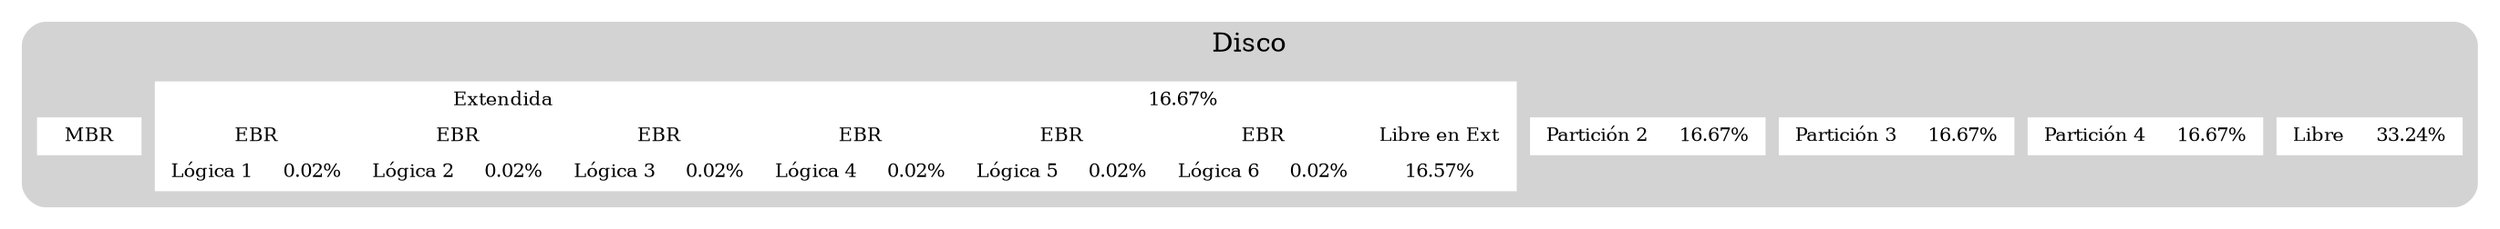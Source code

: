 digraph G {
node [shape=record, height=.1, fontsize=10];
rankdir=LR;
ranksep=0.1;
nodesep=0.1;
subgraph cluster0 {
label="Disco";
style="rounded,filled";
color=lightgrey;
node [style=filled, color=white];
MBR [label="MBR"];
P1 [label="{Extendida|16.67%}|{{EBR|{Lógica 1|0.02%}}|{EBR|{Lógica 2|0.02%}}|{EBR|{Lógica 3|0.02%}}|{EBR|{Lógica 4|0.02%}}|{EBR|{Lógica 5|0.02%}}|{EBR|{Lógica 6|0.02%}}|{Libre en Ext|16.57%}}"];
MBR -> P1 [style=invis];
P2 [label="{Partición 2|16.67%}"];
P1 -> P2 [style=invis];
P3 [label="{Partición 3|16.67%}"];
P2 -> P3 [style=invis];
P4 [label="{Partición 4|16.67%}"];
P3 -> P4 [style=invis];
FreeSpace [label="{Libre|33.24%}"];
P4 -> FreeSpace [style=invis];
}
}
